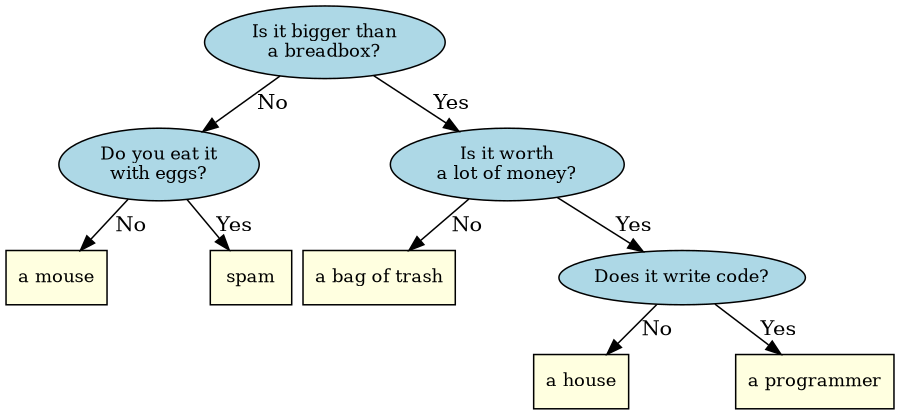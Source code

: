 digraph {
    splines=line
    size="6,8" 
    nodesep=0.1
    ranksep=0.25
    edge [weight=1, label="No"]
    node [ style=filled, fillcolor=lightblue, fontsize=12]

    L->LL
    LM [style=invis]
    L->LM [style=invis weight=100]
    L->LR [label="Yes"]
    M [style=invis]
    R->RL
    RM [style=invis]
    R->RM [style=invis weight=100]
    R->RR [label="Yes"]
    RRL
    RRM [style=invis]
    RRR
    RR->RRL
    RR->RRM [style=invis weight=100]
    RR->RRR [label="Yes"]
    0->L
    0->M [style=invis weight=100]
    0->R [label="Yes"]
    0 [label="Is it bigger than\na breadbox?"];
    L [label="Do you eat it\nwith eggs?"];
    LL [label="a mouse" shape=box, fillcolor=lightyellow];
    LR [label="spam" shape=box, fillcolor=lightyellow];
    R [label="Is it worth\na lot of money?"];
    RL [label="a bag of trash" shape=box, fillcolor=lightyellow];
    RR [label="Does it write code?"];
    RRL [label="a house" shape=box, fillcolor=lightyellow];
    RRR [label="a programmer" shape=box, fillcolor=lightyellow];
}


